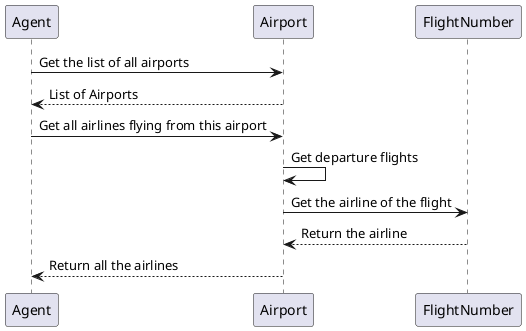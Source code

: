 @startuml
Agent -> Airport: Get the list of all airports
Airport --> Agent: List of Airports


Agent -> Airport: Get all airlines flying from this airport
Airport -> Airport : Get departure flights
Airport -> FlightNumber: Get the airline of the flight
FlightNumber --> Airport: Return the airline
Airport --> Agent: Return all the airlines
@enduml